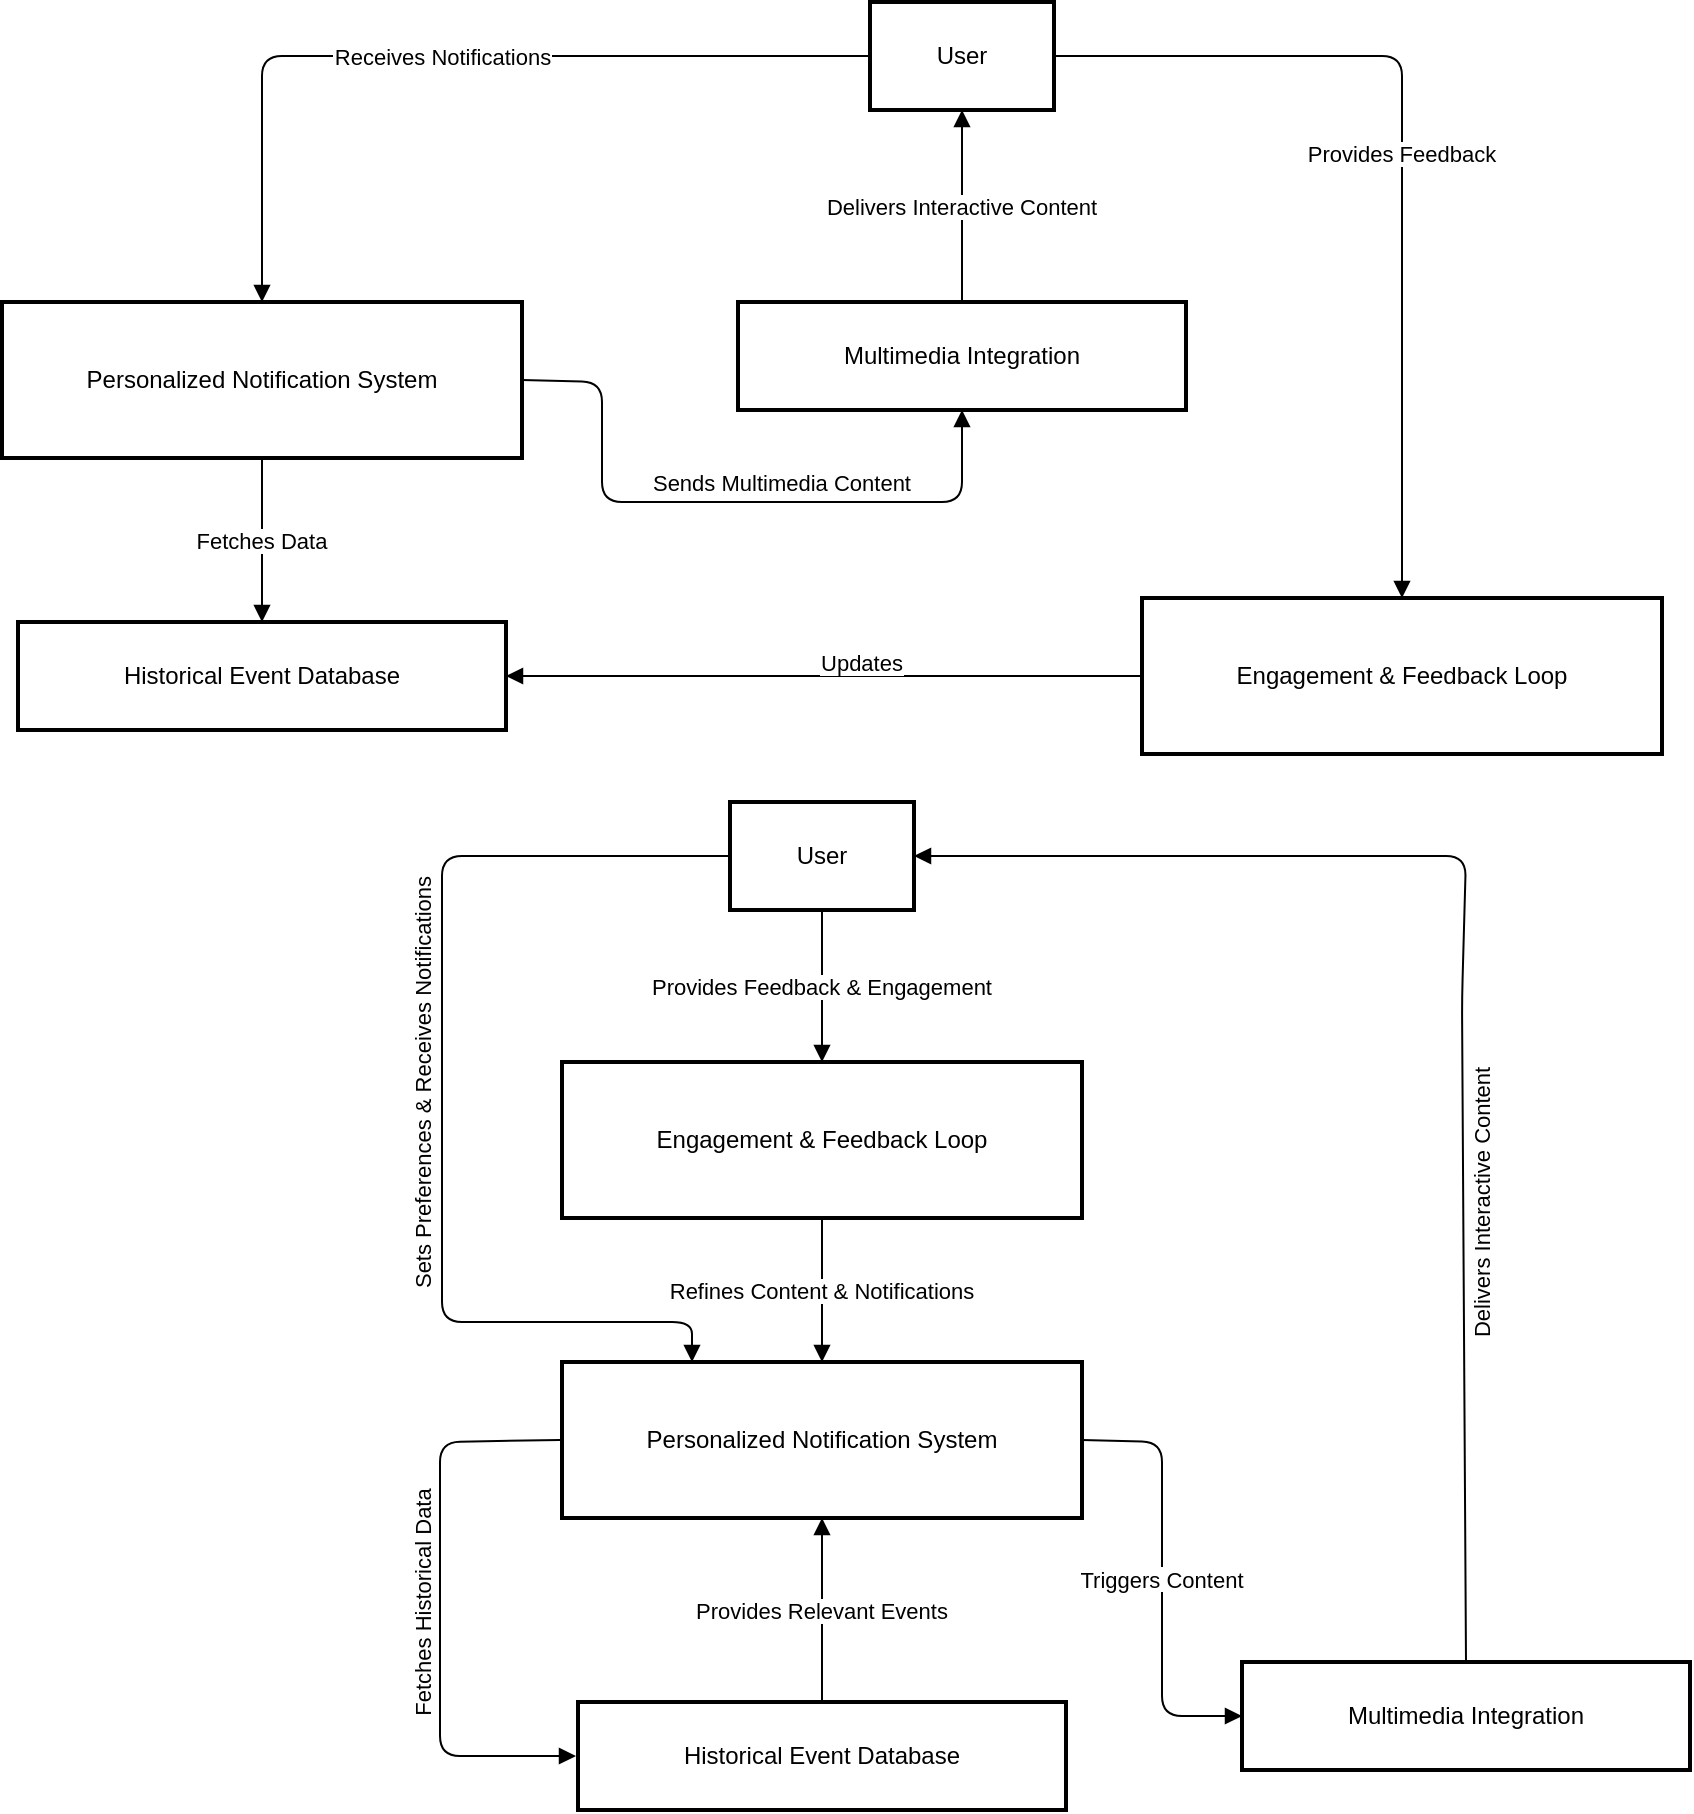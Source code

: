 <mxfile version="26.0.16">
  <diagram name="Page-1" id="Mz2rEs9Bh_-qJo5kQD-6">
    <mxGraphModel dx="2215" dy="655" grid="1" gridSize="10" guides="1" tooltips="1" connect="1" arrows="1" fold="1" page="1" pageScale="1" pageWidth="980" pageHeight="1390" math="0" shadow="0">
      <root>
        <mxCell id="0" />
        <mxCell id="1" parent="0" />
        <mxCell id="2wMF83W9Sq6Y1tlfpE0R-1" value="User" style="whiteSpace=wrap;strokeWidth=2;" vertex="1" parent="1">
          <mxGeometry x="424" y="20" width="92" height="54" as="geometry" />
        </mxCell>
        <mxCell id="2wMF83W9Sq6Y1tlfpE0R-2" value="Personalized Notification System" style="whiteSpace=wrap;strokeWidth=2;" vertex="1" parent="1">
          <mxGeometry x="-10" y="170" width="260" height="78" as="geometry" />
        </mxCell>
        <mxCell id="2wMF83W9Sq6Y1tlfpE0R-3" value="Historical Event Database" style="whiteSpace=wrap;strokeWidth=2;" vertex="1" parent="1">
          <mxGeometry x="-2" y="330" width="244" height="54" as="geometry" />
        </mxCell>
        <mxCell id="2wMF83W9Sq6Y1tlfpE0R-4" value="Multimedia Integration" style="whiteSpace=wrap;strokeWidth=2;" vertex="1" parent="1">
          <mxGeometry x="358" y="170" width="224" height="54" as="geometry" />
        </mxCell>
        <mxCell id="2wMF83W9Sq6Y1tlfpE0R-5" value="Engagement &amp; Feedback Loop" style="whiteSpace=wrap;strokeWidth=2;" vertex="1" parent="1">
          <mxGeometry x="560" y="318" width="260" height="78" as="geometry" />
        </mxCell>
        <mxCell id="2wMF83W9Sq6Y1tlfpE0R-6" value="Receives Notifications" style="curved=0;startArrow=none;endArrow=block;exitX=0;exitY=0.5;entryX=0.5;entryY=0.01;rounded=1;exitDx=0;exitDy=0;" edge="1" parent="1" source="2wMF83W9Sq6Y1tlfpE0R-1" target="2wMF83W9Sq6Y1tlfpE0R-2">
          <mxGeometry relative="1" as="geometry">
            <Array as="points">
              <mxPoint x="120" y="47" />
              <mxPoint x="120" y="110" />
            </Array>
          </mxGeometry>
        </mxCell>
        <mxCell id="2wMF83W9Sq6Y1tlfpE0R-7" value="Fetches Data" style="curved=0;startArrow=none;endArrow=block;exitX=0.5;exitY=1;entryX=0.5;entryY=0;rounded=1;entryDx=0;entryDy=0;exitDx=0;exitDy=0;" edge="1" parent="1" source="2wMF83W9Sq6Y1tlfpE0R-2" target="2wMF83W9Sq6Y1tlfpE0R-3">
          <mxGeometry relative="1" as="geometry">
            <Array as="points" />
          </mxGeometry>
        </mxCell>
        <mxCell id="2wMF83W9Sq6Y1tlfpE0R-8" value="Sends Multimedia Content" style="curved=0;startArrow=none;endArrow=block;exitX=1;exitY=0.5;entryX=0.5;entryY=1;rounded=1;entryDx=0;entryDy=0;exitDx=0;exitDy=0;jumpStyle=arc;" edge="1" parent="1" source="2wMF83W9Sq6Y1tlfpE0R-2" target="2wMF83W9Sq6Y1tlfpE0R-4">
          <mxGeometry x="0.166" y="10" relative="1" as="geometry">
            <Array as="points">
              <mxPoint x="290" y="210" />
              <mxPoint x="290" y="270" />
              <mxPoint x="300" y="270" />
              <mxPoint x="320" y="270" />
              <mxPoint x="340" y="270" />
              <mxPoint x="470" y="270" />
            </Array>
            <mxPoint as="offset" />
          </mxGeometry>
        </mxCell>
        <mxCell id="2wMF83W9Sq6Y1tlfpE0R-9" value="Delivers Interactive Content" style="curved=0;startArrow=none;endArrow=block;exitX=0.5;exitY=0;entryX=0.5;entryY=1;rounded=1;entryDx=0;entryDy=0;exitDx=0;exitDy=0;" edge="1" parent="1" source="2wMF83W9Sq6Y1tlfpE0R-4" target="2wMF83W9Sq6Y1tlfpE0R-1">
          <mxGeometry relative="1" as="geometry">
            <Array as="points">
              <mxPoint x="470" y="140" />
              <mxPoint x="470" y="110" />
            </Array>
          </mxGeometry>
        </mxCell>
        <mxCell id="2wMF83W9Sq6Y1tlfpE0R-10" value="Provides Feedback" style="curved=0;startArrow=none;endArrow=block;exitX=1;exitY=0.5;entryX=0.5;entryY=0;rounded=1;entryDx=0;entryDy=0;exitDx=0;exitDy=0;" edge="1" parent="1" source="2wMF83W9Sq6Y1tlfpE0R-1" target="2wMF83W9Sq6Y1tlfpE0R-5">
          <mxGeometry relative="1" as="geometry">
            <Array as="points">
              <mxPoint x="690" y="47" />
            </Array>
          </mxGeometry>
        </mxCell>
        <mxCell id="2wMF83W9Sq6Y1tlfpE0R-11" value="Updates" style="curved=0;startArrow=none;endArrow=block;exitX=0;exitY=0.5;entryX=1;entryY=0.5;rounded=1;exitDx=0;exitDy=0;entryDx=0;entryDy=0;jumpStyle=arc;" edge="1" parent="1" source="2wMF83W9Sq6Y1tlfpE0R-5" target="2wMF83W9Sq6Y1tlfpE0R-3">
          <mxGeometry x="-0.119" y="-7" relative="1" as="geometry">
            <Array as="points">
              <mxPoint x="520" y="357" />
              <mxPoint x="470" y="357" />
            </Array>
            <mxPoint as="offset" />
          </mxGeometry>
        </mxCell>
        <mxCell id="2wMF83W9Sq6Y1tlfpE0R-13" value="User" style="whiteSpace=wrap;strokeWidth=2;" vertex="1" parent="1">
          <mxGeometry x="354" y="420" width="92" height="54" as="geometry" />
        </mxCell>
        <mxCell id="2wMF83W9Sq6Y1tlfpE0R-14" value="Personalized Notification System" style="whiteSpace=wrap;strokeWidth=2;" vertex="1" parent="1">
          <mxGeometry x="270" y="700" width="260" height="78" as="geometry" />
        </mxCell>
        <mxCell id="2wMF83W9Sq6Y1tlfpE0R-15" value="Historical Event Database" style="whiteSpace=wrap;strokeWidth=2;" vertex="1" parent="1">
          <mxGeometry x="278" y="870" width="244" height="54" as="geometry" />
        </mxCell>
        <mxCell id="2wMF83W9Sq6Y1tlfpE0R-16" value="Multimedia Integration" style="whiteSpace=wrap;strokeWidth=2;" vertex="1" parent="1">
          <mxGeometry x="610" y="850" width="224" height="54" as="geometry" />
        </mxCell>
        <mxCell id="2wMF83W9Sq6Y1tlfpE0R-17" value="Engagement &amp; Feedback Loop" style="whiteSpace=wrap;strokeWidth=2;" vertex="1" parent="1">
          <mxGeometry x="270" y="550" width="260" height="78" as="geometry" />
        </mxCell>
        <mxCell id="2wMF83W9Sq6Y1tlfpE0R-18" value="Sets Preferences &amp; Receives Notifications" style="curved=0;startArrow=none;endArrow=block;exitX=0;exitY=0.5;entryX=0.25;entryY=0;rounded=1;entryDx=0;entryDy=0;exitDx=0;exitDy=0;verticalAlign=middle;horizontal=0;" edge="1" parent="1" source="2wMF83W9Sq6Y1tlfpE0R-13" target="2wMF83W9Sq6Y1tlfpE0R-14">
          <mxGeometry x="-0.015" y="-10" relative="1" as="geometry">
            <Array as="points">
              <mxPoint x="210" y="447" />
              <mxPoint x="210" y="680" />
              <mxPoint x="335" y="680" />
            </Array>
            <mxPoint as="offset" />
          </mxGeometry>
        </mxCell>
        <mxCell id="2wMF83W9Sq6Y1tlfpE0R-19" value="Fetches Historical Data" style="curved=0;startArrow=none;endArrow=block;exitX=0;exitY=0.5;entryX=0;entryY=0.5;rounded=1;exitDx=0;exitDy=0;entryDx=0;entryDy=0;horizontal=0;" edge="1" parent="1">
          <mxGeometry x="-0.018" y="-9" relative="1" as="geometry">
            <Array as="points">
              <mxPoint x="209" y="740" />
              <mxPoint x="209" y="897" />
            </Array>
            <mxPoint x="269" y="739.0" as="sourcePoint" />
            <mxPoint x="277.0" y="897" as="targetPoint" />
            <mxPoint as="offset" />
          </mxGeometry>
        </mxCell>
        <mxCell id="2wMF83W9Sq6Y1tlfpE0R-20" value="Provides Relevant Events" style="curved=0;startArrow=none;endArrow=block;exitX=0.5;exitY=0;entryX=0.5;entryY=1;rounded=1;entryDx=0;entryDy=0;exitDx=0;exitDy=0;" edge="1" parent="1" source="2wMF83W9Sq6Y1tlfpE0R-15" target="2wMF83W9Sq6Y1tlfpE0R-14">
          <mxGeometry relative="1" as="geometry">
            <Array as="points">
              <mxPoint x="400" y="830" />
            </Array>
          </mxGeometry>
        </mxCell>
        <mxCell id="2wMF83W9Sq6Y1tlfpE0R-21" value="Triggers Content" style="curved=0;startArrow=none;endArrow=block;exitX=1;exitY=0.5;entryX=0;entryY=0.5;rounded=1;exitDx=0;exitDy=0;entryDx=0;entryDy=0;" edge="1" parent="1" source="2wMF83W9Sq6Y1tlfpE0R-14" target="2wMF83W9Sq6Y1tlfpE0R-16">
          <mxGeometry relative="1" as="geometry">
            <Array as="points">
              <mxPoint x="570" y="740" />
              <mxPoint x="570" y="877" />
            </Array>
          </mxGeometry>
        </mxCell>
        <mxCell id="2wMF83W9Sq6Y1tlfpE0R-22" value="Delivers Interactive Content" style="curved=0;startArrow=none;endArrow=block;exitX=0.5;exitY=0.01;entryX=1;entryY=0.5;rounded=1;entryDx=0;entryDy=0;horizontal=0;verticalAlign=middle;exitDx=0;exitDy=0;" edge="1" parent="1" source="2wMF83W9Sq6Y1tlfpE0R-16" target="2wMF83W9Sq6Y1tlfpE0R-13">
          <mxGeometry x="-0.323" y="-9" relative="1" as="geometry">
            <Array as="points">
              <mxPoint x="720.0" y="519" />
              <mxPoint x="722.0" y="447" />
            </Array>
            <mxPoint as="offset" />
          </mxGeometry>
        </mxCell>
        <mxCell id="2wMF83W9Sq6Y1tlfpE0R-23" value="Provides Feedback &amp; Engagement" style="curved=0;startArrow=none;endArrow=block;exitX=0.5;exitY=1;entryX=0.5;entryY=0;rounded=1;exitDx=0;exitDy=0;" edge="1" parent="1" source="2wMF83W9Sq6Y1tlfpE0R-13" target="2wMF83W9Sq6Y1tlfpE0R-17">
          <mxGeometry relative="1" as="geometry">
            <Array as="points">
              <mxPoint x="400" y="510" />
            </Array>
          </mxGeometry>
        </mxCell>
        <mxCell id="2wMF83W9Sq6Y1tlfpE0R-24" value="Refines Content &amp; Notifications" style="curved=0;startArrow=none;endArrow=block;exitX=0.5;exitY=1;entryX=0.5;entryY=0;rounded=1;entryDx=0;entryDy=0;" edge="1" parent="1" source="2wMF83W9Sq6Y1tlfpE0R-17" target="2wMF83W9Sq6Y1tlfpE0R-14">
          <mxGeometry relative="1" as="geometry">
            <Array as="points">
              <mxPoint x="400" y="670" />
            </Array>
          </mxGeometry>
        </mxCell>
      </root>
    </mxGraphModel>
  </diagram>
</mxfile>
